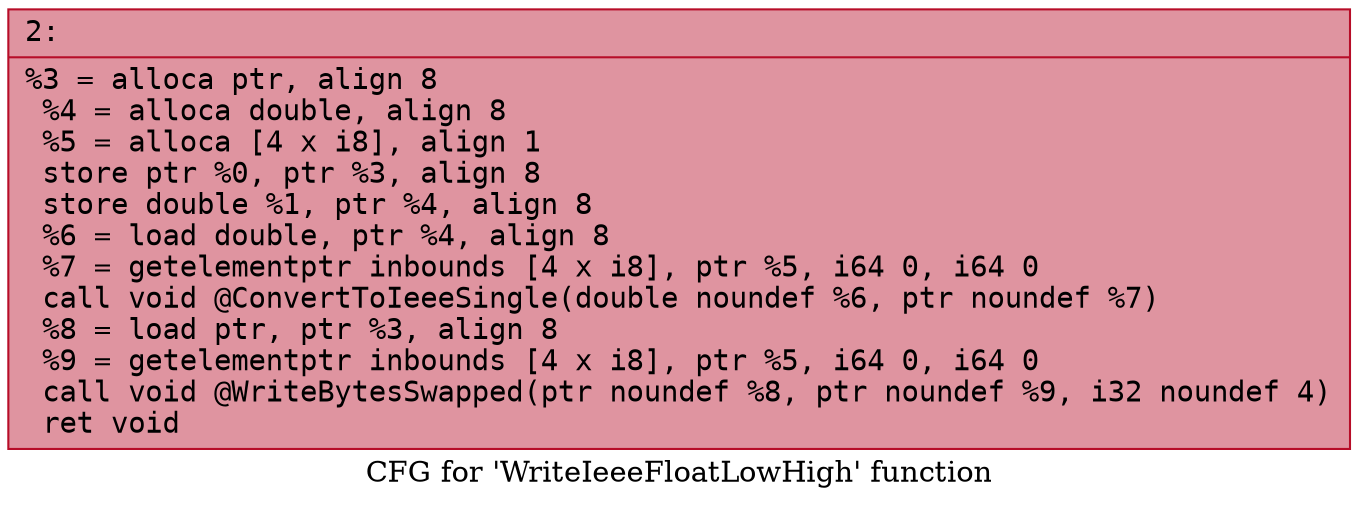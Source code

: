 digraph "CFG for 'WriteIeeeFloatLowHigh' function" {
	label="CFG for 'WriteIeeeFloatLowHigh' function";

	Node0x600003e0b520 [shape=record,color="#b70d28ff", style=filled, fillcolor="#b70d2870" fontname="Courier",label="{2:\l|  %3 = alloca ptr, align 8\l  %4 = alloca double, align 8\l  %5 = alloca [4 x i8], align 1\l  store ptr %0, ptr %3, align 8\l  store double %1, ptr %4, align 8\l  %6 = load double, ptr %4, align 8\l  %7 = getelementptr inbounds [4 x i8], ptr %5, i64 0, i64 0\l  call void @ConvertToIeeeSingle(double noundef %6, ptr noundef %7)\l  %8 = load ptr, ptr %3, align 8\l  %9 = getelementptr inbounds [4 x i8], ptr %5, i64 0, i64 0\l  call void @WriteBytesSwapped(ptr noundef %8, ptr noundef %9, i32 noundef 4)\l  ret void\l}"];
}
